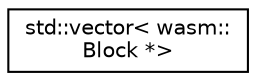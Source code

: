 digraph "Graphical Class Hierarchy"
{
  edge [fontname="Helvetica",fontsize="10",labelfontname="Helvetica",labelfontsize="10"];
  node [fontname="Helvetica",fontsize="10",shape=record];
  rankdir="LR";
  Node0 [label="std::vector\< wasm::\lBlock *\>",height=0.2,width=0.4,color="black", fillcolor="white", style="filled",URL="$classstd_1_1vector.html"];
}
